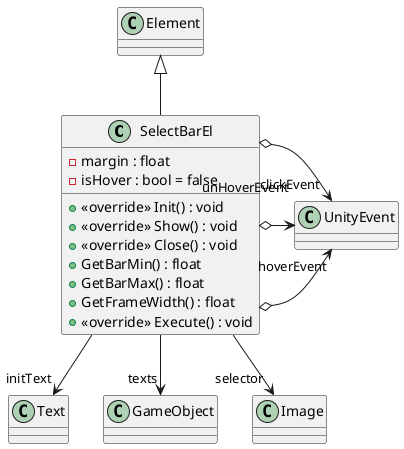 @startuml
class SelectBarEl {
    - margin : float
    - isHover : bool = false
    + <<override>> Init() : void
    + <<override>> Show() : void
    + <<override>> Close() : void
    + GetBarMin() : float
    + GetBarMax() : float
    + GetFrameWidth() : float
    + <<override>> Execute() : void
}
Element <|-- SelectBarEl
SelectBarEl --> "initText" Text
SelectBarEl --> "texts" GameObject
SelectBarEl --> "selector" Image
SelectBarEl o-> "hoverEvent" UnityEvent
SelectBarEl o-> "unHoverEvent" UnityEvent
SelectBarEl o-> "clickEvent" UnityEvent
@enduml
